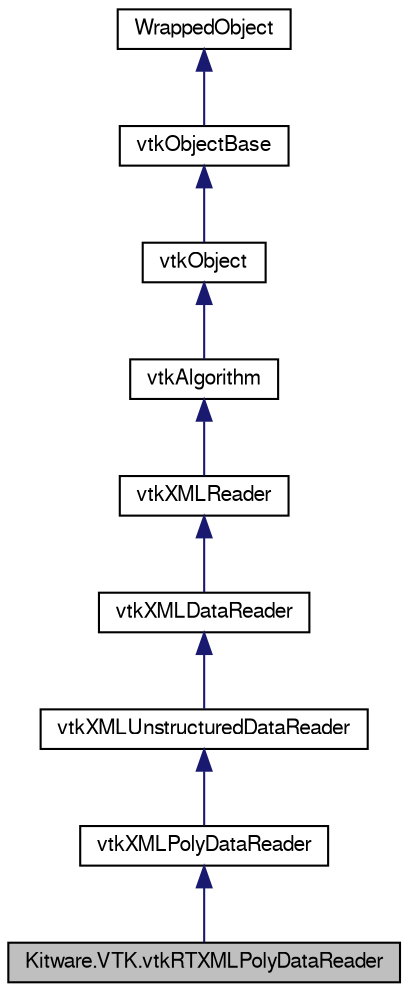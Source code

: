 digraph G
{
  bgcolor="transparent";
  edge [fontname="FreeSans",fontsize="10",labelfontname="FreeSans",labelfontsize="10"];
  node [fontname="FreeSans",fontsize="10",shape=record];
  Node1 [label="Kitware.VTK.vtkRTXMLPolyDataReader",height=0.2,width=0.4,color="black", fillcolor="grey75", style="filled" fontcolor="black"];
  Node2 -> Node1 [dir="back",color="midnightblue",fontsize="10",style="solid",fontname="FreeSans"];
  Node2 [label="vtkXMLPolyDataReader",height=0.2,width=0.4,color="black",URL="$class_kitware_1_1_v_t_k_1_1vtk_x_m_l_poly_data_reader.html",tooltip="vtkXMLPolyDataReader - Read VTK XML PolyData files."];
  Node3 -> Node2 [dir="back",color="midnightblue",fontsize="10",style="solid",fontname="FreeSans"];
  Node3 [label="vtkXMLUnstructuredDataReader",height=0.2,width=0.4,color="black",URL="$class_kitware_1_1_v_t_k_1_1vtk_x_m_l_unstructured_data_reader.html",tooltip="vtkXMLUnstructuredDataReader - Superclass for unstructured data XML readers."];
  Node4 -> Node3 [dir="back",color="midnightblue",fontsize="10",style="solid",fontname="FreeSans"];
  Node4 [label="vtkXMLDataReader",height=0.2,width=0.4,color="black",URL="$class_kitware_1_1_v_t_k_1_1vtk_x_m_l_data_reader.html",tooltip="vtkXMLDataReader - Superclass for VTK XML file readers."];
  Node5 -> Node4 [dir="back",color="midnightblue",fontsize="10",style="solid",fontname="FreeSans"];
  Node5 [label="vtkXMLReader",height=0.2,width=0.4,color="black",URL="$class_kitware_1_1_v_t_k_1_1vtk_x_m_l_reader.html",tooltip="vtkXMLReader - Superclass for VTK's XML format readers."];
  Node6 -> Node5 [dir="back",color="midnightblue",fontsize="10",style="solid",fontname="FreeSans"];
  Node6 [label="vtkAlgorithm",height=0.2,width=0.4,color="black",URL="$class_kitware_1_1_v_t_k_1_1vtk_algorithm.html",tooltip="vtkAlgorithm - Superclass for all sources, filters, and sinks in VTK."];
  Node7 -> Node6 [dir="back",color="midnightblue",fontsize="10",style="solid",fontname="FreeSans"];
  Node7 [label="vtkObject",height=0.2,width=0.4,color="black",URL="$class_kitware_1_1_v_t_k_1_1vtk_object.html",tooltip="vtkObject - abstract base class for most VTK objects"];
  Node8 -> Node7 [dir="back",color="midnightblue",fontsize="10",style="solid",fontname="FreeSans"];
  Node8 [label="vtkObjectBase",height=0.2,width=0.4,color="black",URL="$class_kitware_1_1_v_t_k_1_1vtk_object_base.html",tooltip="vtkObjectBase - abstract base class for most VTK objects"];
  Node9 -> Node8 [dir="back",color="midnightblue",fontsize="10",style="solid",fontname="FreeSans"];
  Node9 [label="WrappedObject",height=0.2,width=0.4,color="black",URL="$class_kitware_1_1_v_t_k_1_1_wrapped_object.html",tooltip="Base class for all the mummy wrapped classes in Kitware.VTK."];
}
